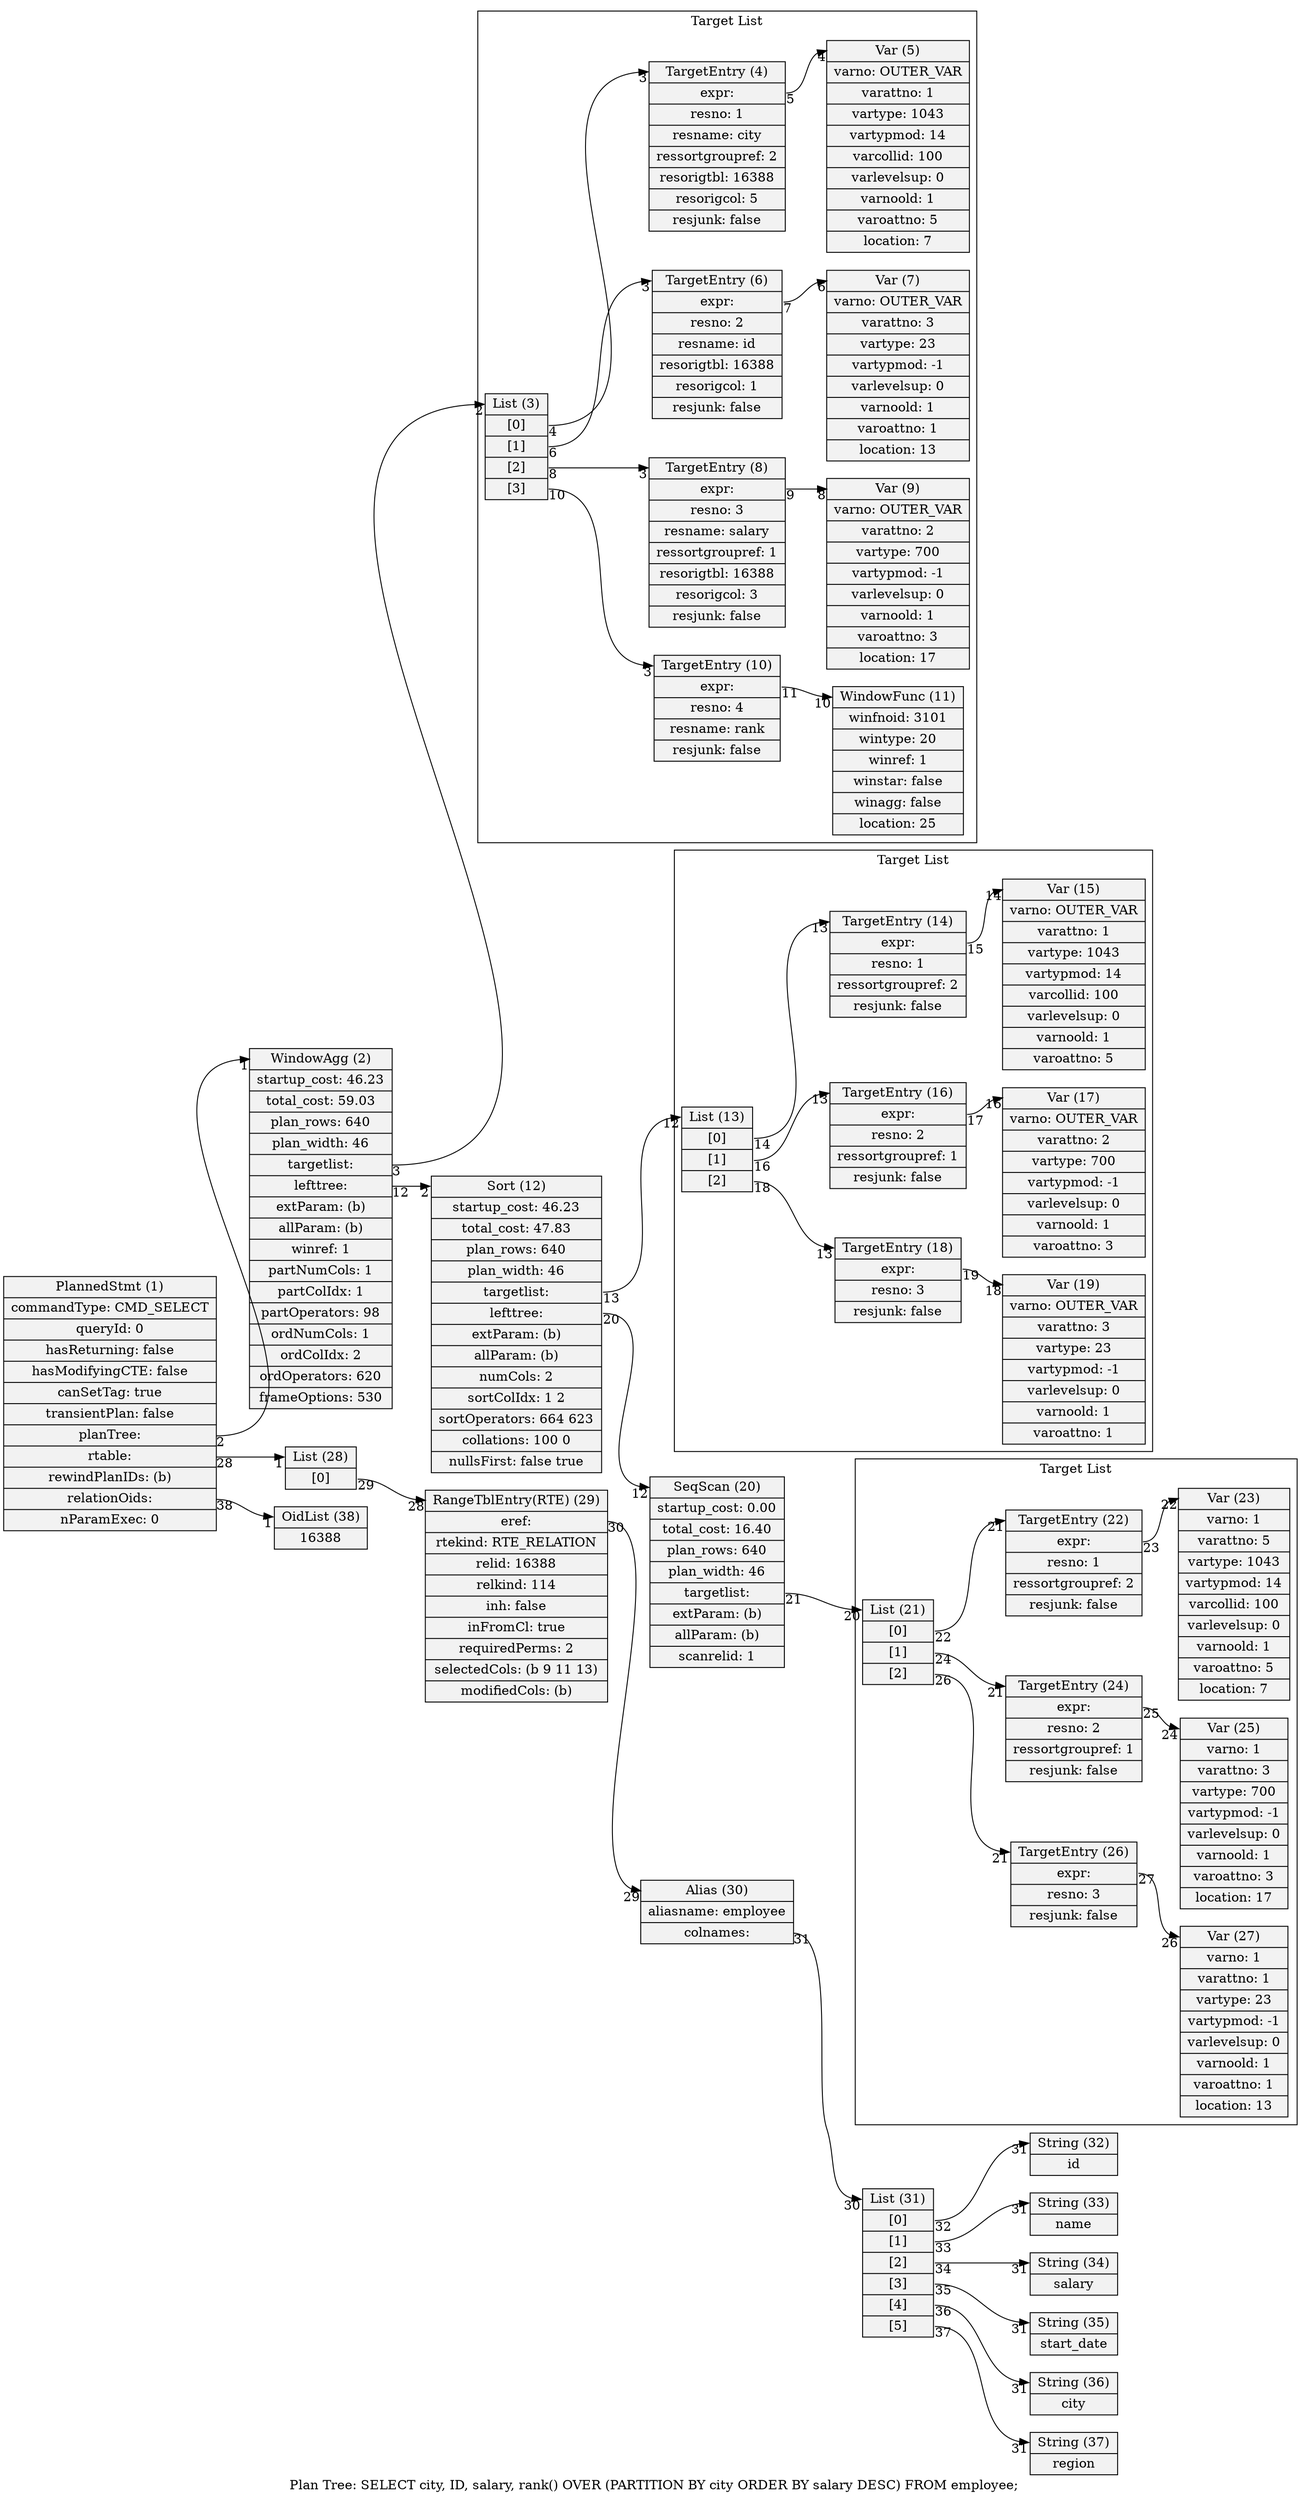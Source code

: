 digraph {
graph [rankdir = "LR", label = "Plan Tree: SELECT city, ID, salary, rank() OVER (PARTITION BY city ORDER BY salary DESC) FROM employee;"]
node  [shape=record,style=filled,fillcolor=gray95]
edge  [arrowtail=empty]
30[label = "<head> Alias (30)|aliasname: employee|<colnames> colnames: "]
32[label = "<head> String (32)|id"]
31[label = "<head> List (31)|<1> [0]|<2> [1]|<3> [2]|<4> [3]|<5> [4]|<6> [5]"]
33[label = "<head> String (33)|name"]
34[label = "<head> String (34)|salary"]
35[label = "<head> String (35)|start_date"]
36[label = "<head> String (36)|city"]
37[label = "<head> String (37)|region"]
20[label = "<head> SeqScan (20)|startup_cost: 0.00|total_cost: 16.40|plan_rows: 640|plan_width: 46|<targetlist> targetlist: |extParam: (b)|allParam: (b)|scanrelid: 1"]
12[label = "<head> Sort (12)|startup_cost: 46.23|total_cost: 47.83|plan_rows: 640|plan_width: 46|<targetlist> targetlist: |<lefttree> lefttree: |extParam: (b)|allParam: (b)|numCols: 2|sortColIdx: 1 2|sortOperators: 664 623|collations: 100 0|nullsFirst: false true"]
2[label = "<head> WindowAgg (2)|startup_cost: 46.23|total_cost: 59.03|plan_rows: 640|plan_width: 46|<targetlist> targetlist: |<lefttree> lefttree: |extParam: (b)|allParam: (b)|winref: 1|partNumCols: 1|partColIdx: 1|partOperators: 98|ordNumCols: 1|ordColIdx: 2|ordOperators: 620|frameOptions: 530"]
29[label = "<head> RangeTblEntry(RTE) (29)|<eref> eref: |rtekind: RTE_RELATION|relid: 16388|relkind: 114|inh: false|inFromCl: true|requiredPerms: 2|selectedCols: (b 9 11 13)|modifiedCols: (b)"]
28[label = "<head> List (28)|<1> [0]"]
38[label = "<head> OidList (38)|16388 "]
1[label = "<head> PlannedStmt (1)|commandType: CMD_SELECT|queryId: 0|hasReturning: false|hasModifyingCTE: false|canSetTag: true|transientPlan: false|<planTree> planTree: |<rtable> rtable: |rewindPlanIDs: (b)|<relationOids> relationOids: |nParamExec: 0"]

30:colnames -> 31:head [headlabel = "30", taillabel = "31"]
31:1 -> 32:head [headlabel = "31", taillabel = "32"]
31:2 -> 33:head [headlabel = "31", taillabel = "33"]
31:3 -> 34:head [headlabel = "31", taillabel = "34"]
31:4 -> 35:head [headlabel = "31", taillabel = "35"]
31:5 -> 36:head [headlabel = "31", taillabel = "36"]
31:6 -> 37:head [headlabel = "31", taillabel = "37"]
20:targetlist -> 21:head [headlabel = "20", taillabel = "21"]
12:lefttree -> 20:head [headlabel = "12", taillabel = "20"]
12:targetlist -> 13:head [headlabel = "12", taillabel = "13"]
2:lefttree -> 12:head [headlabel = "2", taillabel = "12"]
2:targetlist -> 3:head [headlabel = "2", taillabel = "3"]
29:eref -> 30:head [headlabel = "29", taillabel = "30"]
28:1 -> 29:head [headlabel = "28", taillabel = "29"]
1:planTree -> 2:head [headlabel = "1", taillabel = "2"]
1:rtable -> 28:head [headlabel = "1", taillabel = "28"]
1:relationOids -> 38:head [headlabel = "1", taillabel = "38"]

subgraph cluster_0 {
	label = "Target List";
	21[label = "<head> List (21)|<1> [0]|<2> [1]|<3> [2]"]
	22[label = "<head> TargetEntry (22)|<expr> expr: |resno: 1|ressortgroupref: 2|resjunk: false"]
	23[label = "<head> Var (23)|varno: 1|varattno: 5|vartype: 1043|vartypmod: 14|varcollid: 100|varlevelsup: 0|varnoold: 1|varoattno: 5|location: 7"]
	24[label = "<head> TargetEntry (24)|<expr> expr: |resno: 2|ressortgroupref: 1|resjunk: false"]
	25[label = "<head> Var (25)|varno: 1|varattno: 3|vartype: 700|vartypmod: -1|varlevelsup: 0|varnoold: 1|varoattno: 3|location: 17"]
	26[label = "<head> TargetEntry (26)|<expr> expr: |resno: 3|resjunk: false"]
	27[label = "<head> Var (27)|varno: 1|varattno: 1|vartype: 23|vartypmod: -1|varlevelsup: 0|varnoold: 1|varoattno: 1|location: 13"]

	21:1 -> 22:head [headlabel = "21", taillabel = "22"]
	21:2 -> 24:head [headlabel = "21", taillabel = "24"]
	21:3 -> 26:head [headlabel = "21", taillabel = "26"]
	22:expr -> 23:head [headlabel = "22", taillabel = "23"]
	24:expr -> 25:head [headlabel = "24", taillabel = "25"]
	26:expr -> 27:head [headlabel = "26", taillabel = "27"]
}

subgraph cluster_1 {
	label = "Target List";
	5[label = "<head> Var (5)|varno: OUTER_VAR|varattno: 1|vartype: 1043|vartypmod: 14|varcollid: 100|varlevelsup: 0|varnoold: 1|varoattno: 5|location: 7"]
	4[label = "<head> TargetEntry (4)|<expr> expr: |resno: 1|resname: city|ressortgroupref: 2|resorigtbl: 16388|resorigcol: 5|resjunk: false"]
	3[label = "<head> List (3)|<1> [0]|<2> [1]|<3> [2]|<4> [3]"]
	7[label = "<head> Var (7)|varno: OUTER_VAR|varattno: 3|vartype: 23|vartypmod: -1|varlevelsup: 0|varnoold: 1|varoattno: 1|location: 13"]
	6[label = "<head> TargetEntry (6)|<expr> expr: |resno: 2|resname: id|resorigtbl: 16388|resorigcol: 1|resjunk: false"]
	9[label = "<head> Var (9)|varno: OUTER_VAR|varattno: 2|vartype: 700|vartypmod: -1|varlevelsup: 0|varnoold: 1|varoattno: 3|location: 17"]
	8[label = "<head> TargetEntry (8)|<expr> expr: |resno: 3|resname: salary|ressortgroupref: 1|resorigtbl: 16388|resorigcol: 3|resjunk: false"]
	11[label = "<head> WindowFunc (11)|winfnoid: 3101|wintype: 20|winref: 1|winstar: false|winagg: false|location: 25"]
	10[label = "<head> TargetEntry (10)|<expr> expr: |resno: 4|resname: rank|resjunk: false"]

	4:expr -> 5:head [headlabel = "4", taillabel = "5"]
	3:1 -> 4:head [headlabel = "3", taillabel = "4"]
	3:2 -> 6:head [headlabel = "3", taillabel = "6"]
	3:3 -> 8:head [headlabel = "3", taillabel = "8"]
	3:4 -> 10:head [headlabel = "3", taillabel = "10"]
	6:expr -> 7:head [headlabel = "6", taillabel = "7"]
	8:expr -> 9:head [headlabel = "8", taillabel = "9"]
	10:expr -> 11:head [headlabel = "10", taillabel = "11"]
}

subgraph cluster_2 {
	label = "Target List";
	15[label = "<head> Var (15)|varno: OUTER_VAR|varattno: 1|vartype: 1043|vartypmod: 14|varcollid: 100|varlevelsup: 0|varnoold: 1|varoattno: 5"]
	14[label = "<head> TargetEntry (14)|<expr> expr: |resno: 1|ressortgroupref: 2|resjunk: false"]
	13[label = "<head> List (13)|<1> [0]|<2> [1]|<3> [2]"]
	17[label = "<head> Var (17)|varno: OUTER_VAR|varattno: 2|vartype: 700|vartypmod: -1|varlevelsup: 0|varnoold: 1|varoattno: 3"]
	16[label = "<head> TargetEntry (16)|<expr> expr: |resno: 2|ressortgroupref: 1|resjunk: false"]
	19[label = "<head> Var (19)|varno: OUTER_VAR|varattno: 3|vartype: 23|vartypmod: -1|varlevelsup: 0|varnoold: 1|varoattno: 1"]
	18[label = "<head> TargetEntry (18)|<expr> expr: |resno: 3|resjunk: false"]

	14:expr -> 15:head [headlabel = "14", taillabel = "15"]
	13:1 -> 14:head [headlabel = "13", taillabel = "14"]
	13:2 -> 16:head [headlabel = "13", taillabel = "16"]
	13:3 -> 18:head [headlabel = "13", taillabel = "18"]
	16:expr -> 17:head [headlabel = "16", taillabel = "17"]
	18:expr -> 19:head [headlabel = "18", taillabel = "19"]
}

}

